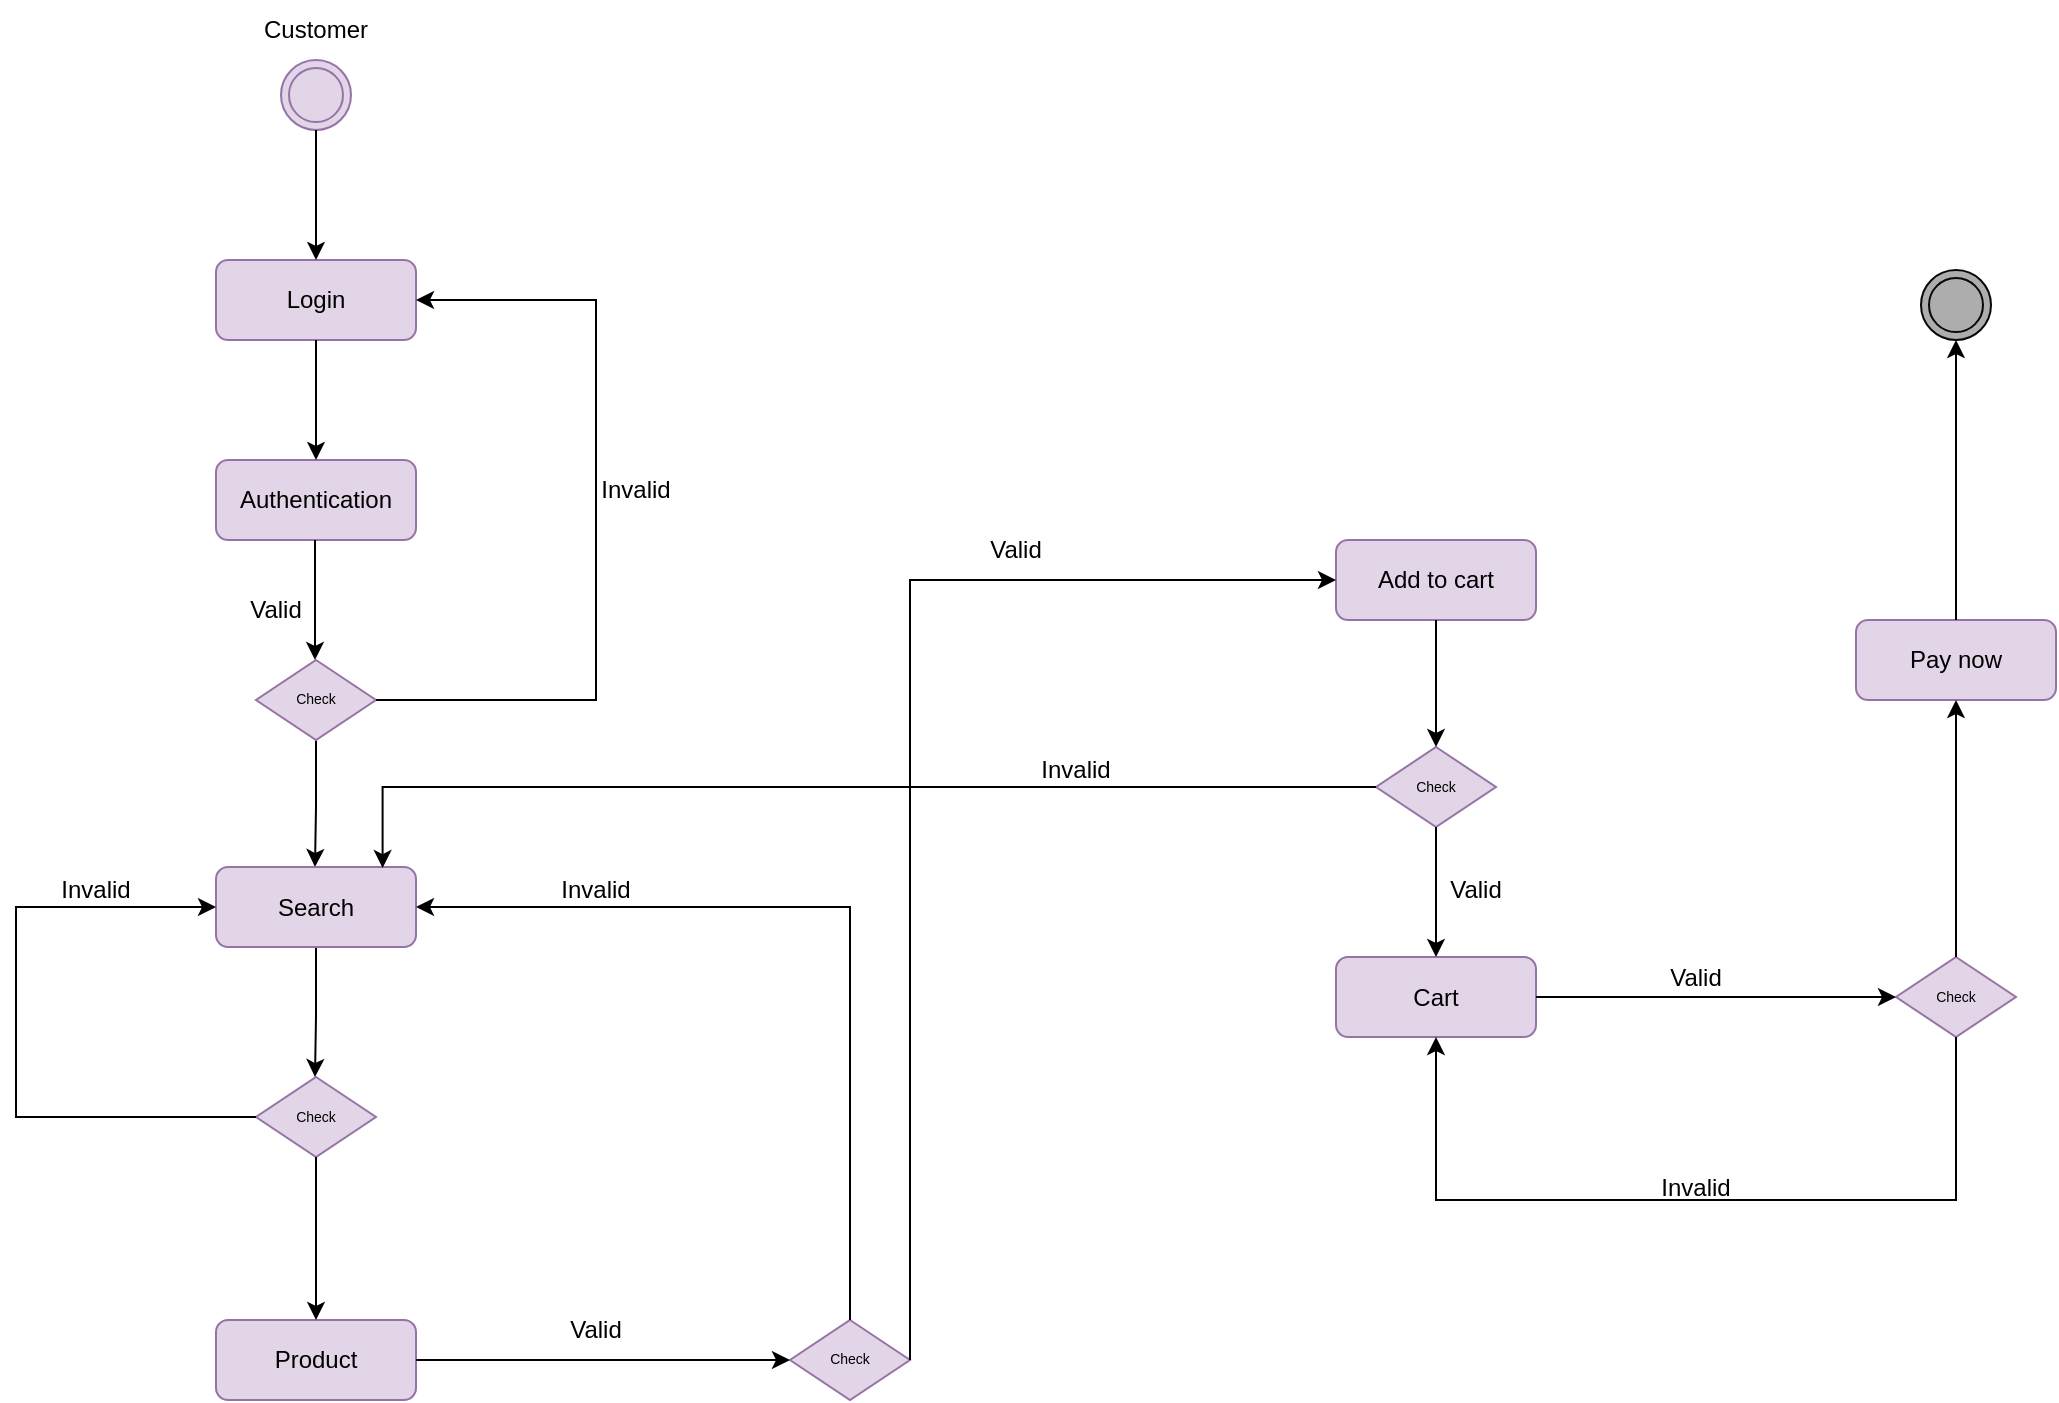 <mxfile version="15.4.0" type="device"><diagram id="IE9taIWr0icqCQjWNt5h" name="Page-1"><mxGraphModel dx="2036" dy="703" grid="1" gridSize="10" guides="1" tooltips="1" connect="1" arrows="1" fold="1" page="1" pageScale="1" pageWidth="827" pageHeight="1169" math="0" shadow="0"><root><mxCell id="0"/><mxCell id="1" parent="0"/><mxCell id="4kX4gHfWF7gdp43FYpv3-7" value="&lt;font style=&quot;font-size: 12px&quot;&gt;Login&lt;/font&gt;" style="rounded=1;whiteSpace=wrap;html=1;fontSize=7;fillColor=#e1d5e7;strokeColor=#9673a6;" parent="1" vertex="1"><mxGeometry x="460" y="220" width="100" height="40" as="geometry"/></mxCell><mxCell id="VN5TJxzQDnI6WcZcy9Q8-65" value="Check" style="rhombus;whiteSpace=wrap;html=1;fillColor=#E1D5E7;strokeColor=#9673A6;fontSize=7;" vertex="1" parent="1"><mxGeometry x="480" y="628.5" width="60" height="40" as="geometry"/></mxCell><mxCell id="VN5TJxzQDnI6WcZcy9Q8-72" value="&lt;font style=&quot;font-size: 12px&quot;&gt;Authentication&lt;/font&gt;" style="rounded=1;whiteSpace=wrap;html=1;fontSize=7;fillColor=#e1d5e7;strokeColor=#9673a6;" vertex="1" parent="1"><mxGeometry x="460" y="320" width="100" height="40" as="geometry"/></mxCell><mxCell id="VN5TJxzQDnI6WcZcy9Q8-75" value="&lt;font style=&quot;font-size: 12px&quot;&gt;Product&lt;/font&gt;" style="rounded=1;whiteSpace=wrap;html=1;fontSize=7;fillColor=#e1d5e7;strokeColor=#9673a6;" vertex="1" parent="1"><mxGeometry x="460" y="750" width="100" height="40" as="geometry"/></mxCell><mxCell id="VN5TJxzQDnI6WcZcy9Q8-76" value="Check" style="rhombus;whiteSpace=wrap;html=1;fillColor=#E1D5E7;strokeColor=#9673A6;fontSize=7;" vertex="1" parent="1"><mxGeometry x="747" y="750" width="60" height="40" as="geometry"/></mxCell><mxCell id="VN5TJxzQDnI6WcZcy9Q8-77" value="&lt;font style=&quot;font-size: 12px&quot;&gt;Add to cart&lt;/font&gt;" style="rounded=1;whiteSpace=wrap;html=1;fontSize=7;fillColor=#e1d5e7;strokeColor=#9673a6;" vertex="1" parent="1"><mxGeometry x="1020" y="360" width="100" height="40" as="geometry"/></mxCell><mxCell id="VN5TJxzQDnI6WcZcy9Q8-78" value="Check" style="rhombus;whiteSpace=wrap;html=1;fillColor=#E1D5E7;strokeColor=#9673A6;fontSize=7;" vertex="1" parent="1"><mxGeometry x="1040" y="463.5" width="60" height="40" as="geometry"/></mxCell><mxCell id="VN5TJxzQDnI6WcZcy9Q8-79" value="&lt;font style=&quot;font-size: 12px&quot;&gt;Cart&lt;/font&gt;" style="rounded=1;whiteSpace=wrap;html=1;fontSize=7;fillColor=#e1d5e7;strokeColor=#9673a6;" vertex="1" parent="1"><mxGeometry x="1020" y="568.5" width="100" height="40" as="geometry"/></mxCell><mxCell id="VN5TJxzQDnI6WcZcy9Q8-80" value="Check" style="rhombus;whiteSpace=wrap;html=1;fillColor=#E1D5E7;strokeColor=#9673A6;fontSize=7;" vertex="1" parent="1"><mxGeometry x="1300" y="568.5" width="60" height="40" as="geometry"/></mxCell><mxCell id="VN5TJxzQDnI6WcZcy9Q8-81" value="&lt;font style=&quot;font-size: 12px&quot;&gt;Pay now&lt;/font&gt;" style="rounded=1;whiteSpace=wrap;html=1;fontSize=7;fillColor=#e1d5e7;strokeColor=#9673a6;" vertex="1" parent="1"><mxGeometry x="1280" y="400" width="100" height="40" as="geometry"/></mxCell><mxCell id="VN5TJxzQDnI6WcZcy9Q8-82" value="" style="edgeStyle=segmentEdgeStyle;endArrow=classic;html=1;rounded=0;exitX=0.5;exitY=1;exitDx=0;exitDy=0;entryX=0.5;entryY=0;entryDx=0;entryDy=0;" edge="1" parent="1" source="4kX4gHfWF7gdp43FYpv3-7" target="VN5TJxzQDnI6WcZcy9Q8-72"><mxGeometry width="50" height="50" relative="1" as="geometry"><mxPoint x="620" y="390" as="sourcePoint"/><mxPoint x="670" y="340" as="targetPoint"/></mxGeometry></mxCell><mxCell id="VN5TJxzQDnI6WcZcy9Q8-83" value="" style="edgeStyle=segmentEdgeStyle;endArrow=classic;html=1;rounded=0;exitX=0.5;exitY=1;exitDx=0;exitDy=0;entryX=0.5;entryY=0;entryDx=0;entryDy=0;" edge="1" parent="1"><mxGeometry width="50" height="50" relative="1" as="geometry"><mxPoint x="509.5" y="360" as="sourcePoint"/><mxPoint x="509.5" y="420" as="targetPoint"/><Array as="points"><mxPoint x="509.5" y="410"/><mxPoint x="509.5" y="410"/></Array></mxGeometry></mxCell><mxCell id="VN5TJxzQDnI6WcZcy9Q8-84" value="" style="edgeStyle=segmentEdgeStyle;endArrow=classic;html=1;rounded=0;entryX=0.5;entryY=0;entryDx=0;entryDy=0;" edge="1" parent="1"><mxGeometry width="50" height="50" relative="1" as="geometry"><mxPoint x="510" y="450" as="sourcePoint"/><mxPoint x="509.5" y="523.5" as="targetPoint"/><Array as="points"><mxPoint x="510" y="493.5"/><mxPoint x="510" y="493.5"/></Array></mxGeometry></mxCell><mxCell id="VN5TJxzQDnI6WcZcy9Q8-46" value="Check" style="rhombus;whiteSpace=wrap;html=1;fillColor=#E1D5E7;strokeColor=#9673A6;fontSize=7;" vertex="1" parent="1"><mxGeometry x="480" y="420" width="60" height="40" as="geometry"/></mxCell><mxCell id="VN5TJxzQDnI6WcZcy9Q8-85" value="" style="edgeStyle=segmentEdgeStyle;endArrow=classic;html=1;rounded=0;entryX=0.5;entryY=0;entryDx=0;entryDy=0;" edge="1" parent="1"><mxGeometry width="50" height="50" relative="1" as="geometry"><mxPoint x="510" y="555" as="sourcePoint"/><mxPoint x="509.5" y="628.5" as="targetPoint"/><Array as="points"><mxPoint x="510" y="598.5"/><mxPoint x="510" y="598.5"/></Array></mxGeometry></mxCell><mxCell id="VN5TJxzQDnI6WcZcy9Q8-74" value="&lt;font style=&quot;font-size: 12px&quot;&gt;Search&lt;/font&gt;" style="rounded=1;whiteSpace=wrap;html=1;fontSize=7;fillColor=#e1d5e7;strokeColor=#9673a6;" vertex="1" parent="1"><mxGeometry x="460" y="523.5" width="100" height="40" as="geometry"/></mxCell><mxCell id="VN5TJxzQDnI6WcZcy9Q8-86" value="" style="edgeStyle=segmentEdgeStyle;endArrow=classic;html=1;rounded=0;exitX=0.5;exitY=1;exitDx=0;exitDy=0;entryX=0.5;entryY=0;entryDx=0;entryDy=0;" edge="1" parent="1" source="VN5TJxzQDnI6WcZcy9Q8-65" target="VN5TJxzQDnI6WcZcy9Q8-75"><mxGeometry width="50" height="50" relative="1" as="geometry"><mxPoint x="620" y="590" as="sourcePoint"/><mxPoint x="670" y="540" as="targetPoint"/></mxGeometry></mxCell><mxCell id="VN5TJxzQDnI6WcZcy9Q8-88" value="" style="edgeStyle=segmentEdgeStyle;endArrow=classic;html=1;rounded=0;exitX=0.5;exitY=1;exitDx=0;exitDy=0;entryX=0.5;entryY=1;entryDx=0;entryDy=0;" edge="1" parent="1" source="VN5TJxzQDnI6WcZcy9Q8-80" target="VN5TJxzQDnI6WcZcy9Q8-79"><mxGeometry width="50" height="50" relative="1" as="geometry"><mxPoint x="630" y="530" as="sourcePoint"/><mxPoint x="680" y="480" as="targetPoint"/><Array as="points"><mxPoint x="1330" y="690"/><mxPoint x="1070" y="690"/></Array></mxGeometry></mxCell><mxCell id="VN5TJxzQDnI6WcZcy9Q8-90" value="" style="edgeStyle=segmentEdgeStyle;endArrow=classic;html=1;rounded=0;exitX=1;exitY=0.5;exitDx=0;exitDy=0;entryX=0;entryY=0.5;entryDx=0;entryDy=0;" edge="1" parent="1" source="VN5TJxzQDnI6WcZcy9Q8-75" target="VN5TJxzQDnI6WcZcy9Q8-76"><mxGeometry width="50" height="50" relative="1" as="geometry"><mxPoint x="620" y="590" as="sourcePoint"/><mxPoint x="670" y="540" as="targetPoint"/></mxGeometry></mxCell><mxCell id="VN5TJxzQDnI6WcZcy9Q8-92" value="" style="edgeStyle=segmentEdgeStyle;endArrow=classic;html=1;rounded=0;exitX=1;exitY=0.5;exitDx=0;exitDy=0;" edge="1" parent="1" source="VN5TJxzQDnI6WcZcy9Q8-79"><mxGeometry width="50" height="50" relative="1" as="geometry"><mxPoint x="630" y="730" as="sourcePoint"/><mxPoint x="1300" y="589" as="targetPoint"/></mxGeometry></mxCell><mxCell id="VN5TJxzQDnI6WcZcy9Q8-93" value="" style="edgeStyle=segmentEdgeStyle;endArrow=classic;html=1;rounded=0;exitX=0.5;exitY=0;exitDx=0;exitDy=0;" edge="1" parent="1" source="VN5TJxzQDnI6WcZcy9Q8-80"><mxGeometry width="50" height="50" relative="1" as="geometry"><mxPoint x="630" y="730" as="sourcePoint"/><mxPoint x="1330" y="440" as="targetPoint"/></mxGeometry></mxCell><mxCell id="VN5TJxzQDnI6WcZcy9Q8-94" value="" style="edgeStyle=segmentEdgeStyle;endArrow=classic;html=1;rounded=0;exitX=1;exitY=0.5;exitDx=0;exitDy=0;entryX=0;entryY=0.5;entryDx=0;entryDy=0;" edge="1" parent="1" source="VN5TJxzQDnI6WcZcy9Q8-76" target="VN5TJxzQDnI6WcZcy9Q8-77"><mxGeometry width="50" height="50" relative="1" as="geometry"><mxPoint x="620" y="590" as="sourcePoint"/><mxPoint x="670" y="540" as="targetPoint"/><Array as="points"><mxPoint x="807" y="380"/></Array></mxGeometry></mxCell><mxCell id="VN5TJxzQDnI6WcZcy9Q8-97" value="" style="edgeStyle=segmentEdgeStyle;endArrow=classic;html=1;rounded=0;exitX=0;exitY=0.5;exitDx=0;exitDy=0;entryX=0.833;entryY=0.013;entryDx=0;entryDy=0;entryPerimeter=0;" edge="1" parent="1" source="VN5TJxzQDnI6WcZcy9Q8-78" target="VN5TJxzQDnI6WcZcy9Q8-74"><mxGeometry width="50" height="50" relative="1" as="geometry"><mxPoint x="620" y="630" as="sourcePoint"/><mxPoint x="670" y="580" as="targetPoint"/></mxGeometry></mxCell><mxCell id="VN5TJxzQDnI6WcZcy9Q8-98" value="" style="edgeStyle=segmentEdgeStyle;endArrow=classic;html=1;rounded=0;exitX=0.5;exitY=1;exitDx=0;exitDy=0;entryX=0.5;entryY=0;entryDx=0;entryDy=0;" edge="1" parent="1" source="VN5TJxzQDnI6WcZcy9Q8-77" target="VN5TJxzQDnI6WcZcy9Q8-78"><mxGeometry width="50" height="50" relative="1" as="geometry"><mxPoint x="620" y="630" as="sourcePoint"/><mxPoint x="670" y="580" as="targetPoint"/></mxGeometry></mxCell><mxCell id="VN5TJxzQDnI6WcZcy9Q8-99" value="" style="edgeStyle=segmentEdgeStyle;endArrow=classic;html=1;rounded=0;exitX=0.5;exitY=1;exitDx=0;exitDy=0;entryX=0.5;entryY=0;entryDx=0;entryDy=0;" edge="1" parent="1" source="VN5TJxzQDnI6WcZcy9Q8-78" target="VN5TJxzQDnI6WcZcy9Q8-79"><mxGeometry width="50" height="50" relative="1" as="geometry"><mxPoint x="620" y="630" as="sourcePoint"/><mxPoint x="670" y="580" as="targetPoint"/></mxGeometry></mxCell><mxCell id="VN5TJxzQDnI6WcZcy9Q8-100" value="" style="ellipse;shape=doubleEllipse;whiteSpace=wrap;html=1;aspect=fixed;strokeColor=#09070A;fillColor=#ADADAD;" vertex="1" parent="1"><mxGeometry x="1312.5" y="225" width="35" height="35" as="geometry"/></mxCell><mxCell id="VN5TJxzQDnI6WcZcy9Q8-101" value="" style="edgeStyle=segmentEdgeStyle;endArrow=classic;html=1;rounded=0;exitX=0.5;exitY=0;exitDx=0;exitDy=0;" edge="1" parent="1" source="VN5TJxzQDnI6WcZcy9Q8-81"><mxGeometry width="50" height="50" relative="1" as="geometry"><mxPoint x="620" y="630" as="sourcePoint"/><mxPoint x="1330" y="260" as="targetPoint"/></mxGeometry></mxCell><mxCell id="VN5TJxzQDnI6WcZcy9Q8-102" value="" style="edgeStyle=segmentEdgeStyle;endArrow=classic;html=1;rounded=0;exitX=0;exitY=0.5;exitDx=0;exitDy=0;entryX=0;entryY=0.5;entryDx=0;entryDy=0;" edge="1" parent="1" source="VN5TJxzQDnI6WcZcy9Q8-65" target="VN5TJxzQDnI6WcZcy9Q8-74"><mxGeometry width="50" height="50" relative="1" as="geometry"><mxPoint x="620" y="630" as="sourcePoint"/><mxPoint x="670" y="580" as="targetPoint"/><Array as="points"><mxPoint x="360" y="649"/><mxPoint x="360" y="544"/></Array></mxGeometry></mxCell><mxCell id="VN5TJxzQDnI6WcZcy9Q8-103" value="" style="ellipse;shape=doubleEllipse;whiteSpace=wrap;html=1;aspect=fixed;strokeColor=#9673A6;fillColor=#E1D5E7;" vertex="1" parent="1"><mxGeometry x="492.5" y="120" width="35" height="35" as="geometry"/></mxCell><mxCell id="VN5TJxzQDnI6WcZcy9Q8-104" value="" style="edgeStyle=segmentEdgeStyle;endArrow=classic;html=1;rounded=0;exitX=0.5;exitY=1;exitDx=0;exitDy=0;entryX=0.5;entryY=0;entryDx=0;entryDy=0;" edge="1" parent="1" source="VN5TJxzQDnI6WcZcy9Q8-103" target="4kX4gHfWF7gdp43FYpv3-7"><mxGeometry width="50" height="50" relative="1" as="geometry"><mxPoint x="520" y="270" as="sourcePoint"/><mxPoint x="520" y="330" as="targetPoint"/></mxGeometry></mxCell><mxCell id="VN5TJxzQDnI6WcZcy9Q8-106" value="Customer" style="text;html=1;strokeColor=none;fillColor=none;align=center;verticalAlign=middle;whiteSpace=wrap;rounded=0;" vertex="1" parent="1"><mxGeometry x="480" y="90" width="60" height="30" as="geometry"/></mxCell><mxCell id="VN5TJxzQDnI6WcZcy9Q8-107" value="" style="edgeStyle=segmentEdgeStyle;endArrow=classic;html=1;rounded=0;exitX=1;exitY=0.5;exitDx=0;exitDy=0;entryX=1;entryY=0.5;entryDx=0;entryDy=0;" edge="1" parent="1" source="VN5TJxzQDnI6WcZcy9Q8-46" target="4kX4gHfWF7gdp43FYpv3-7"><mxGeometry width="50" height="50" relative="1" as="geometry"><mxPoint x="620" y="490" as="sourcePoint"/><mxPoint x="670" y="440" as="targetPoint"/><Array as="points"><mxPoint x="650" y="440"/><mxPoint x="650" y="240"/></Array></mxGeometry></mxCell><mxCell id="VN5TJxzQDnI6WcZcy9Q8-109" value="Valid" style="text;html=1;strokeColor=none;fillColor=none;align=center;verticalAlign=middle;whiteSpace=wrap;rounded=0;" vertex="1" parent="1"><mxGeometry x="1170" y="563.5" width="60" height="30" as="geometry"/></mxCell><mxCell id="VN5TJxzQDnI6WcZcy9Q8-111" value="Invalid" style="text;html=1;strokeColor=none;fillColor=none;align=center;verticalAlign=middle;whiteSpace=wrap;rounded=0;" vertex="1" parent="1"><mxGeometry x="640" y="320" width="60" height="30" as="geometry"/></mxCell><mxCell id="VN5TJxzQDnI6WcZcy9Q8-112" value="Valid" style="text;html=1;strokeColor=none;fillColor=none;align=center;verticalAlign=middle;whiteSpace=wrap;rounded=0;" vertex="1" parent="1"><mxGeometry x="460" y="380" width="60" height="30" as="geometry"/></mxCell><mxCell id="VN5TJxzQDnI6WcZcy9Q8-113" value="Invalid" style="text;html=1;strokeColor=none;fillColor=none;align=center;verticalAlign=middle;whiteSpace=wrap;rounded=0;" vertex="1" parent="1"><mxGeometry x="370" y="520" width="60" height="30" as="geometry"/></mxCell><mxCell id="VN5TJxzQDnI6WcZcy9Q8-114" value="Valid" style="text;html=1;strokeColor=none;fillColor=none;align=center;verticalAlign=middle;whiteSpace=wrap;rounded=0;" vertex="1" parent="1"><mxGeometry x="620" y="740" width="60" height="30" as="geometry"/></mxCell><mxCell id="VN5TJxzQDnI6WcZcy9Q8-115" value="Invalid" style="text;html=1;strokeColor=none;fillColor=none;align=center;verticalAlign=middle;whiteSpace=wrap;rounded=0;" vertex="1" parent="1"><mxGeometry x="620" y="520" width="60" height="30" as="geometry"/></mxCell><mxCell id="VN5TJxzQDnI6WcZcy9Q8-116" value="" style="edgeStyle=segmentEdgeStyle;endArrow=classic;html=1;rounded=0;entryX=1;entryY=0.5;entryDx=0;entryDy=0;exitX=0.5;exitY=0;exitDx=0;exitDy=0;" edge="1" parent="1" source="VN5TJxzQDnI6WcZcy9Q8-76" target="VN5TJxzQDnI6WcZcy9Q8-74"><mxGeometry width="50" height="50" relative="1" as="geometry"><mxPoint x="620" y="390" as="sourcePoint"/><mxPoint x="670" y="340" as="targetPoint"/><Array as="points"><mxPoint x="777" y="544"/></Array></mxGeometry></mxCell><mxCell id="VN5TJxzQDnI6WcZcy9Q8-117" value="Valid" style="text;html=1;strokeColor=none;fillColor=none;align=center;verticalAlign=middle;whiteSpace=wrap;rounded=0;" vertex="1" parent="1"><mxGeometry x="830" y="350" width="60" height="30" as="geometry"/></mxCell><mxCell id="VN5TJxzQDnI6WcZcy9Q8-118" value="Invalid" style="text;html=1;strokeColor=none;fillColor=none;align=center;verticalAlign=middle;whiteSpace=wrap;rounded=0;" vertex="1" parent="1"><mxGeometry x="860" y="460" width="60" height="30" as="geometry"/></mxCell><mxCell id="VN5TJxzQDnI6WcZcy9Q8-119" value="Invalid" style="text;html=1;strokeColor=none;fillColor=none;align=center;verticalAlign=middle;whiteSpace=wrap;rounded=0;" vertex="1" parent="1"><mxGeometry x="1170" y="668.5" width="60" height="30" as="geometry"/></mxCell><mxCell id="VN5TJxzQDnI6WcZcy9Q8-120" value="Valid" style="text;html=1;strokeColor=none;fillColor=none;align=center;verticalAlign=middle;whiteSpace=wrap;rounded=0;" vertex="1" parent="1"><mxGeometry x="1060" y="520" width="60" height="30" as="geometry"/></mxCell></root></mxGraphModel></diagram></mxfile>